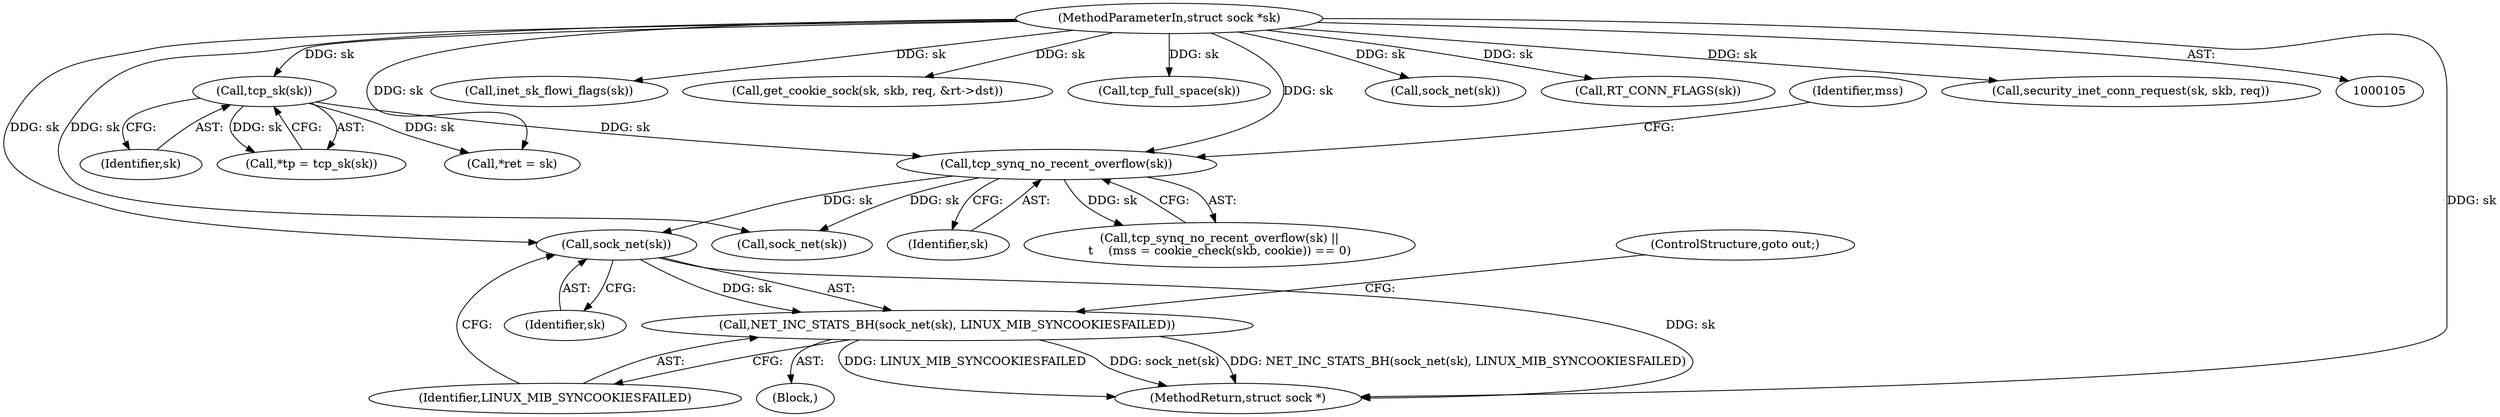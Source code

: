 digraph "0_linux_f6d8bd051c391c1c0458a30b2a7abcd939329259_28@pointer" {
"1000168" [label="(Call,sock_net(sk))"];
"1000157" [label="(Call,tcp_synq_no_recent_overflow(sk))"];
"1000106" [label="(MethodParameterIn,struct sock *sk)"];
"1000117" [label="(Call,tcp_sk(sk))"];
"1000167" [label="(Call,NET_INC_STATS_BH(sock_net(sk), LINUX_MIB_SYNCOOKIESFAILED))"];
"1000483" [label="(MethodReturn,struct sock *)"];
"1000117" [label="(Call,tcp_sk(sk))"];
"1000167" [label="(Call,NET_INC_STATS_BH(sock_net(sk), LINUX_MIB_SYNCOOKIESFAILED))"];
"1000170" [label="(Identifier,LINUX_MIB_SYNCOOKIESFAILED)"];
"1000392" [label="(Call,inet_sk_flowi_flags(sk))"];
"1000472" [label="(Call,get_cookie_sock(sk, skb, req, &rt->dst))"];
"1000171" [label="(ControlStructure,goto out;)"];
"1000441" [label="(Call,tcp_full_space(sk))"];
"1000169" [label="(Identifier,sk)"];
"1000168" [label="(Call,sock_net(sk))"];
"1000156" [label="(Call,tcp_synq_no_recent_overflow(sk) ||\n\t    (mss = cookie_check(skb, cookie)) == 0)"];
"1000118" [label="(Identifier,sk)"];
"1000173" [label="(Call,sock_net(sk))"];
"1000158" [label="(Identifier,sk)"];
"1000166" [label="(Block,)"];
"1000423" [label="(Call,sock_net(sk))"];
"1000157" [label="(Call,tcp_synq_no_recent_overflow(sk))"];
"1000388" [label="(Call,RT_CONN_FLAGS(sk))"];
"1000134" [label="(Call,*ret = sk)"];
"1000161" [label="(Identifier,mss)"];
"1000361" [label="(Call,security_inet_conn_request(sk, skb, req))"];
"1000106" [label="(MethodParameterIn,struct sock *sk)"];
"1000115" [label="(Call,*tp = tcp_sk(sk))"];
"1000168" -> "1000167"  [label="AST: "];
"1000168" -> "1000169"  [label="CFG: "];
"1000169" -> "1000168"  [label="AST: "];
"1000170" -> "1000168"  [label="CFG: "];
"1000168" -> "1000483"  [label="DDG: sk"];
"1000168" -> "1000167"  [label="DDG: sk"];
"1000157" -> "1000168"  [label="DDG: sk"];
"1000106" -> "1000168"  [label="DDG: sk"];
"1000157" -> "1000156"  [label="AST: "];
"1000157" -> "1000158"  [label="CFG: "];
"1000158" -> "1000157"  [label="AST: "];
"1000161" -> "1000157"  [label="CFG: "];
"1000156" -> "1000157"  [label="CFG: "];
"1000157" -> "1000156"  [label="DDG: sk"];
"1000106" -> "1000157"  [label="DDG: sk"];
"1000117" -> "1000157"  [label="DDG: sk"];
"1000157" -> "1000173"  [label="DDG: sk"];
"1000106" -> "1000105"  [label="AST: "];
"1000106" -> "1000483"  [label="DDG: sk"];
"1000106" -> "1000117"  [label="DDG: sk"];
"1000106" -> "1000134"  [label="DDG: sk"];
"1000106" -> "1000173"  [label="DDG: sk"];
"1000106" -> "1000361"  [label="DDG: sk"];
"1000106" -> "1000388"  [label="DDG: sk"];
"1000106" -> "1000392"  [label="DDG: sk"];
"1000106" -> "1000423"  [label="DDG: sk"];
"1000106" -> "1000441"  [label="DDG: sk"];
"1000106" -> "1000472"  [label="DDG: sk"];
"1000117" -> "1000115"  [label="AST: "];
"1000117" -> "1000118"  [label="CFG: "];
"1000118" -> "1000117"  [label="AST: "];
"1000115" -> "1000117"  [label="CFG: "];
"1000117" -> "1000115"  [label="DDG: sk"];
"1000117" -> "1000134"  [label="DDG: sk"];
"1000167" -> "1000166"  [label="AST: "];
"1000167" -> "1000170"  [label="CFG: "];
"1000170" -> "1000167"  [label="AST: "];
"1000171" -> "1000167"  [label="CFG: "];
"1000167" -> "1000483"  [label="DDG: sock_net(sk)"];
"1000167" -> "1000483"  [label="DDG: NET_INC_STATS_BH(sock_net(sk), LINUX_MIB_SYNCOOKIESFAILED)"];
"1000167" -> "1000483"  [label="DDG: LINUX_MIB_SYNCOOKIESFAILED"];
}
